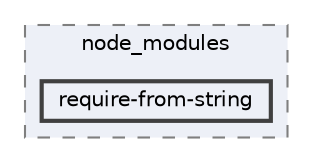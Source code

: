 digraph "pkiclassroomrescheduler/src/main/frontend/node_modules/require-from-string"
{
 // LATEX_PDF_SIZE
  bgcolor="transparent";
  edge [fontname=Helvetica,fontsize=10,labelfontname=Helvetica,labelfontsize=10];
  node [fontname=Helvetica,fontsize=10,shape=box,height=0.2,width=0.4];
  compound=true
  subgraph clusterdir_72953eda66ccb3a2722c28e1c3e6c23b {
    graph [ bgcolor="#edf0f7", pencolor="grey50", label="node_modules", fontname=Helvetica,fontsize=10 style="filled,dashed", URL="dir_72953eda66ccb3a2722c28e1c3e6c23b.html",tooltip=""]
  dir_ecb649a6f0e848444859d815b5e5cdc5 [label="require-from-string", fillcolor="#edf0f7", color="grey25", style="filled,bold", URL="dir_ecb649a6f0e848444859d815b5e5cdc5.html",tooltip=""];
  }
}
